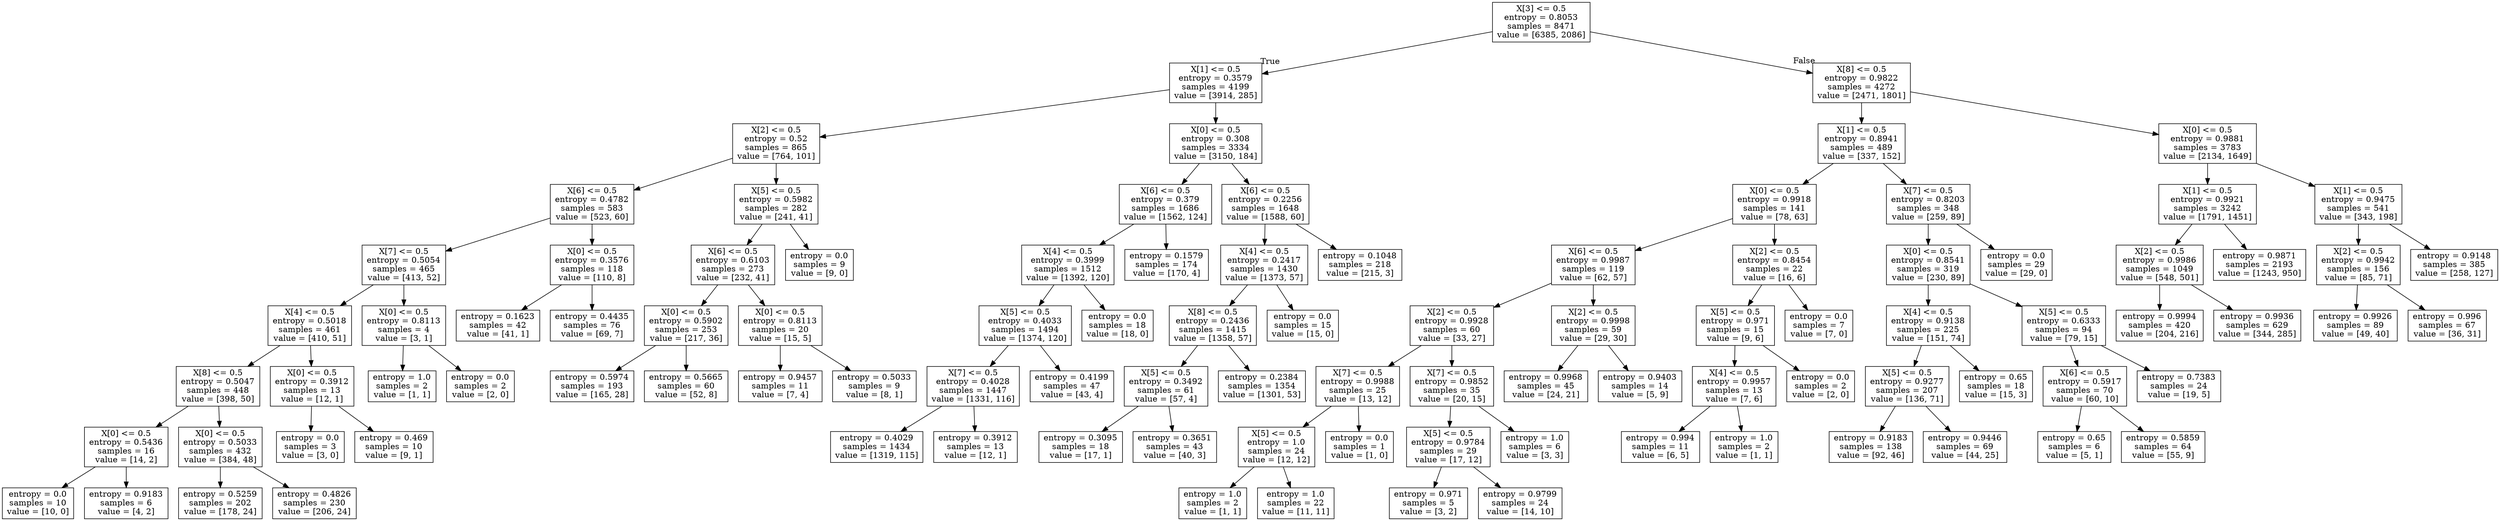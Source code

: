 digraph Tree {
node [shape=box] ;
0 [label="X[3] <= 0.5\nentropy = 0.8053\nsamples = 8471\nvalue = [6385, 2086]"] ;
1 [label="X[1] <= 0.5\nentropy = 0.3579\nsamples = 4199\nvalue = [3914, 285]"] ;
0 -> 1 [labeldistance=2.5, labelangle=45, headlabel="True"] ;
2 [label="X[2] <= 0.5\nentropy = 0.52\nsamples = 865\nvalue = [764, 101]"] ;
1 -> 2 ;
3 [label="X[6] <= 0.5\nentropy = 0.4782\nsamples = 583\nvalue = [523, 60]"] ;
2 -> 3 ;
4 [label="X[7] <= 0.5\nentropy = 0.5054\nsamples = 465\nvalue = [413, 52]"] ;
3 -> 4 ;
5 [label="X[4] <= 0.5\nentropy = 0.5018\nsamples = 461\nvalue = [410, 51]"] ;
4 -> 5 ;
6 [label="X[8] <= 0.5\nentropy = 0.5047\nsamples = 448\nvalue = [398, 50]"] ;
5 -> 6 ;
7 [label="X[0] <= 0.5\nentropy = 0.5436\nsamples = 16\nvalue = [14, 2]"] ;
6 -> 7 ;
8 [label="entropy = 0.0\nsamples = 10\nvalue = [10, 0]"] ;
7 -> 8 ;
9 [label="entropy = 0.9183\nsamples = 6\nvalue = [4, 2]"] ;
7 -> 9 ;
10 [label="X[0] <= 0.5\nentropy = 0.5033\nsamples = 432\nvalue = [384, 48]"] ;
6 -> 10 ;
11 [label="entropy = 0.5259\nsamples = 202\nvalue = [178, 24]"] ;
10 -> 11 ;
12 [label="entropy = 0.4826\nsamples = 230\nvalue = [206, 24]"] ;
10 -> 12 ;
13 [label="X[0] <= 0.5\nentropy = 0.3912\nsamples = 13\nvalue = [12, 1]"] ;
5 -> 13 ;
14 [label="entropy = 0.0\nsamples = 3\nvalue = [3, 0]"] ;
13 -> 14 ;
15 [label="entropy = 0.469\nsamples = 10\nvalue = [9, 1]"] ;
13 -> 15 ;
16 [label="X[0] <= 0.5\nentropy = 0.8113\nsamples = 4\nvalue = [3, 1]"] ;
4 -> 16 ;
17 [label="entropy = 1.0\nsamples = 2\nvalue = [1, 1]"] ;
16 -> 17 ;
18 [label="entropy = 0.0\nsamples = 2\nvalue = [2, 0]"] ;
16 -> 18 ;
19 [label="X[0] <= 0.5\nentropy = 0.3576\nsamples = 118\nvalue = [110, 8]"] ;
3 -> 19 ;
20 [label="entropy = 0.1623\nsamples = 42\nvalue = [41, 1]"] ;
19 -> 20 ;
21 [label="entropy = 0.4435\nsamples = 76\nvalue = [69, 7]"] ;
19 -> 21 ;
22 [label="X[5] <= 0.5\nentropy = 0.5982\nsamples = 282\nvalue = [241, 41]"] ;
2 -> 22 ;
23 [label="X[6] <= 0.5\nentropy = 0.6103\nsamples = 273\nvalue = [232, 41]"] ;
22 -> 23 ;
24 [label="X[0] <= 0.5\nentropy = 0.5902\nsamples = 253\nvalue = [217, 36]"] ;
23 -> 24 ;
25 [label="entropy = 0.5974\nsamples = 193\nvalue = [165, 28]"] ;
24 -> 25 ;
26 [label="entropy = 0.5665\nsamples = 60\nvalue = [52, 8]"] ;
24 -> 26 ;
27 [label="X[0] <= 0.5\nentropy = 0.8113\nsamples = 20\nvalue = [15, 5]"] ;
23 -> 27 ;
28 [label="entropy = 0.9457\nsamples = 11\nvalue = [7, 4]"] ;
27 -> 28 ;
29 [label="entropy = 0.5033\nsamples = 9\nvalue = [8, 1]"] ;
27 -> 29 ;
30 [label="entropy = 0.0\nsamples = 9\nvalue = [9, 0]"] ;
22 -> 30 ;
31 [label="X[0] <= 0.5\nentropy = 0.308\nsamples = 3334\nvalue = [3150, 184]"] ;
1 -> 31 ;
32 [label="X[6] <= 0.5\nentropy = 0.379\nsamples = 1686\nvalue = [1562, 124]"] ;
31 -> 32 ;
33 [label="X[4] <= 0.5\nentropy = 0.3999\nsamples = 1512\nvalue = [1392, 120]"] ;
32 -> 33 ;
34 [label="X[5] <= 0.5\nentropy = 0.4033\nsamples = 1494\nvalue = [1374, 120]"] ;
33 -> 34 ;
35 [label="X[7] <= 0.5\nentropy = 0.4028\nsamples = 1447\nvalue = [1331, 116]"] ;
34 -> 35 ;
36 [label="entropy = 0.4029\nsamples = 1434\nvalue = [1319, 115]"] ;
35 -> 36 ;
37 [label="entropy = 0.3912\nsamples = 13\nvalue = [12, 1]"] ;
35 -> 37 ;
38 [label="entropy = 0.4199\nsamples = 47\nvalue = [43, 4]"] ;
34 -> 38 ;
39 [label="entropy = 0.0\nsamples = 18\nvalue = [18, 0]"] ;
33 -> 39 ;
40 [label="entropy = 0.1579\nsamples = 174\nvalue = [170, 4]"] ;
32 -> 40 ;
41 [label="X[6] <= 0.5\nentropy = 0.2256\nsamples = 1648\nvalue = [1588, 60]"] ;
31 -> 41 ;
42 [label="X[4] <= 0.5\nentropy = 0.2417\nsamples = 1430\nvalue = [1373, 57]"] ;
41 -> 42 ;
43 [label="X[8] <= 0.5\nentropy = 0.2436\nsamples = 1415\nvalue = [1358, 57]"] ;
42 -> 43 ;
44 [label="X[5] <= 0.5\nentropy = 0.3492\nsamples = 61\nvalue = [57, 4]"] ;
43 -> 44 ;
45 [label="entropy = 0.3095\nsamples = 18\nvalue = [17, 1]"] ;
44 -> 45 ;
46 [label="entropy = 0.3651\nsamples = 43\nvalue = [40, 3]"] ;
44 -> 46 ;
47 [label="entropy = 0.2384\nsamples = 1354\nvalue = [1301, 53]"] ;
43 -> 47 ;
48 [label="entropy = 0.0\nsamples = 15\nvalue = [15, 0]"] ;
42 -> 48 ;
49 [label="entropy = 0.1048\nsamples = 218\nvalue = [215, 3]"] ;
41 -> 49 ;
50 [label="X[8] <= 0.5\nentropy = 0.9822\nsamples = 4272\nvalue = [2471, 1801]"] ;
0 -> 50 [labeldistance=2.5, labelangle=-45, headlabel="False"] ;
51 [label="X[1] <= 0.5\nentropy = 0.8941\nsamples = 489\nvalue = [337, 152]"] ;
50 -> 51 ;
52 [label="X[0] <= 0.5\nentropy = 0.9918\nsamples = 141\nvalue = [78, 63]"] ;
51 -> 52 ;
53 [label="X[6] <= 0.5\nentropy = 0.9987\nsamples = 119\nvalue = [62, 57]"] ;
52 -> 53 ;
54 [label="X[2] <= 0.5\nentropy = 0.9928\nsamples = 60\nvalue = [33, 27]"] ;
53 -> 54 ;
55 [label="X[7] <= 0.5\nentropy = 0.9988\nsamples = 25\nvalue = [13, 12]"] ;
54 -> 55 ;
56 [label="X[5] <= 0.5\nentropy = 1.0\nsamples = 24\nvalue = [12, 12]"] ;
55 -> 56 ;
57 [label="entropy = 1.0\nsamples = 2\nvalue = [1, 1]"] ;
56 -> 57 ;
58 [label="entropy = 1.0\nsamples = 22\nvalue = [11, 11]"] ;
56 -> 58 ;
59 [label="entropy = 0.0\nsamples = 1\nvalue = [1, 0]"] ;
55 -> 59 ;
60 [label="X[7] <= 0.5\nentropy = 0.9852\nsamples = 35\nvalue = [20, 15]"] ;
54 -> 60 ;
61 [label="X[5] <= 0.5\nentropy = 0.9784\nsamples = 29\nvalue = [17, 12]"] ;
60 -> 61 ;
62 [label="entropy = 0.971\nsamples = 5\nvalue = [3, 2]"] ;
61 -> 62 ;
63 [label="entropy = 0.9799\nsamples = 24\nvalue = [14, 10]"] ;
61 -> 63 ;
64 [label="entropy = 1.0\nsamples = 6\nvalue = [3, 3]"] ;
60 -> 64 ;
65 [label="X[2] <= 0.5\nentropy = 0.9998\nsamples = 59\nvalue = [29, 30]"] ;
53 -> 65 ;
66 [label="entropy = 0.9968\nsamples = 45\nvalue = [24, 21]"] ;
65 -> 66 ;
67 [label="entropy = 0.9403\nsamples = 14\nvalue = [5, 9]"] ;
65 -> 67 ;
68 [label="X[2] <= 0.5\nentropy = 0.8454\nsamples = 22\nvalue = [16, 6]"] ;
52 -> 68 ;
69 [label="X[5] <= 0.5\nentropy = 0.971\nsamples = 15\nvalue = [9, 6]"] ;
68 -> 69 ;
70 [label="X[4] <= 0.5\nentropy = 0.9957\nsamples = 13\nvalue = [7, 6]"] ;
69 -> 70 ;
71 [label="entropy = 0.994\nsamples = 11\nvalue = [6, 5]"] ;
70 -> 71 ;
72 [label="entropy = 1.0\nsamples = 2\nvalue = [1, 1]"] ;
70 -> 72 ;
73 [label="entropy = 0.0\nsamples = 2\nvalue = [2, 0]"] ;
69 -> 73 ;
74 [label="entropy = 0.0\nsamples = 7\nvalue = [7, 0]"] ;
68 -> 74 ;
75 [label="X[7] <= 0.5\nentropy = 0.8203\nsamples = 348\nvalue = [259, 89]"] ;
51 -> 75 ;
76 [label="X[0] <= 0.5\nentropy = 0.8541\nsamples = 319\nvalue = [230, 89]"] ;
75 -> 76 ;
77 [label="X[4] <= 0.5\nentropy = 0.9138\nsamples = 225\nvalue = [151, 74]"] ;
76 -> 77 ;
78 [label="X[5] <= 0.5\nentropy = 0.9277\nsamples = 207\nvalue = [136, 71]"] ;
77 -> 78 ;
79 [label="entropy = 0.9183\nsamples = 138\nvalue = [92, 46]"] ;
78 -> 79 ;
80 [label="entropy = 0.9446\nsamples = 69\nvalue = [44, 25]"] ;
78 -> 80 ;
81 [label="entropy = 0.65\nsamples = 18\nvalue = [15, 3]"] ;
77 -> 81 ;
82 [label="X[5] <= 0.5\nentropy = 0.6333\nsamples = 94\nvalue = [79, 15]"] ;
76 -> 82 ;
83 [label="X[6] <= 0.5\nentropy = 0.5917\nsamples = 70\nvalue = [60, 10]"] ;
82 -> 83 ;
84 [label="entropy = 0.65\nsamples = 6\nvalue = [5, 1]"] ;
83 -> 84 ;
85 [label="entropy = 0.5859\nsamples = 64\nvalue = [55, 9]"] ;
83 -> 85 ;
86 [label="entropy = 0.7383\nsamples = 24\nvalue = [19, 5]"] ;
82 -> 86 ;
87 [label="entropy = 0.0\nsamples = 29\nvalue = [29, 0]"] ;
75 -> 87 ;
88 [label="X[0] <= 0.5\nentropy = 0.9881\nsamples = 3783\nvalue = [2134, 1649]"] ;
50 -> 88 ;
89 [label="X[1] <= 0.5\nentropy = 0.9921\nsamples = 3242\nvalue = [1791, 1451]"] ;
88 -> 89 ;
90 [label="X[2] <= 0.5\nentropy = 0.9986\nsamples = 1049\nvalue = [548, 501]"] ;
89 -> 90 ;
91 [label="entropy = 0.9994\nsamples = 420\nvalue = [204, 216]"] ;
90 -> 91 ;
92 [label="entropy = 0.9936\nsamples = 629\nvalue = [344, 285]"] ;
90 -> 92 ;
93 [label="entropy = 0.9871\nsamples = 2193\nvalue = [1243, 950]"] ;
89 -> 93 ;
94 [label="X[1] <= 0.5\nentropy = 0.9475\nsamples = 541\nvalue = [343, 198]"] ;
88 -> 94 ;
95 [label="X[2] <= 0.5\nentropy = 0.9942\nsamples = 156\nvalue = [85, 71]"] ;
94 -> 95 ;
96 [label="entropy = 0.9926\nsamples = 89\nvalue = [49, 40]"] ;
95 -> 96 ;
97 [label="entropy = 0.996\nsamples = 67\nvalue = [36, 31]"] ;
95 -> 97 ;
98 [label="entropy = 0.9148\nsamples = 385\nvalue = [258, 127]"] ;
94 -> 98 ;
}